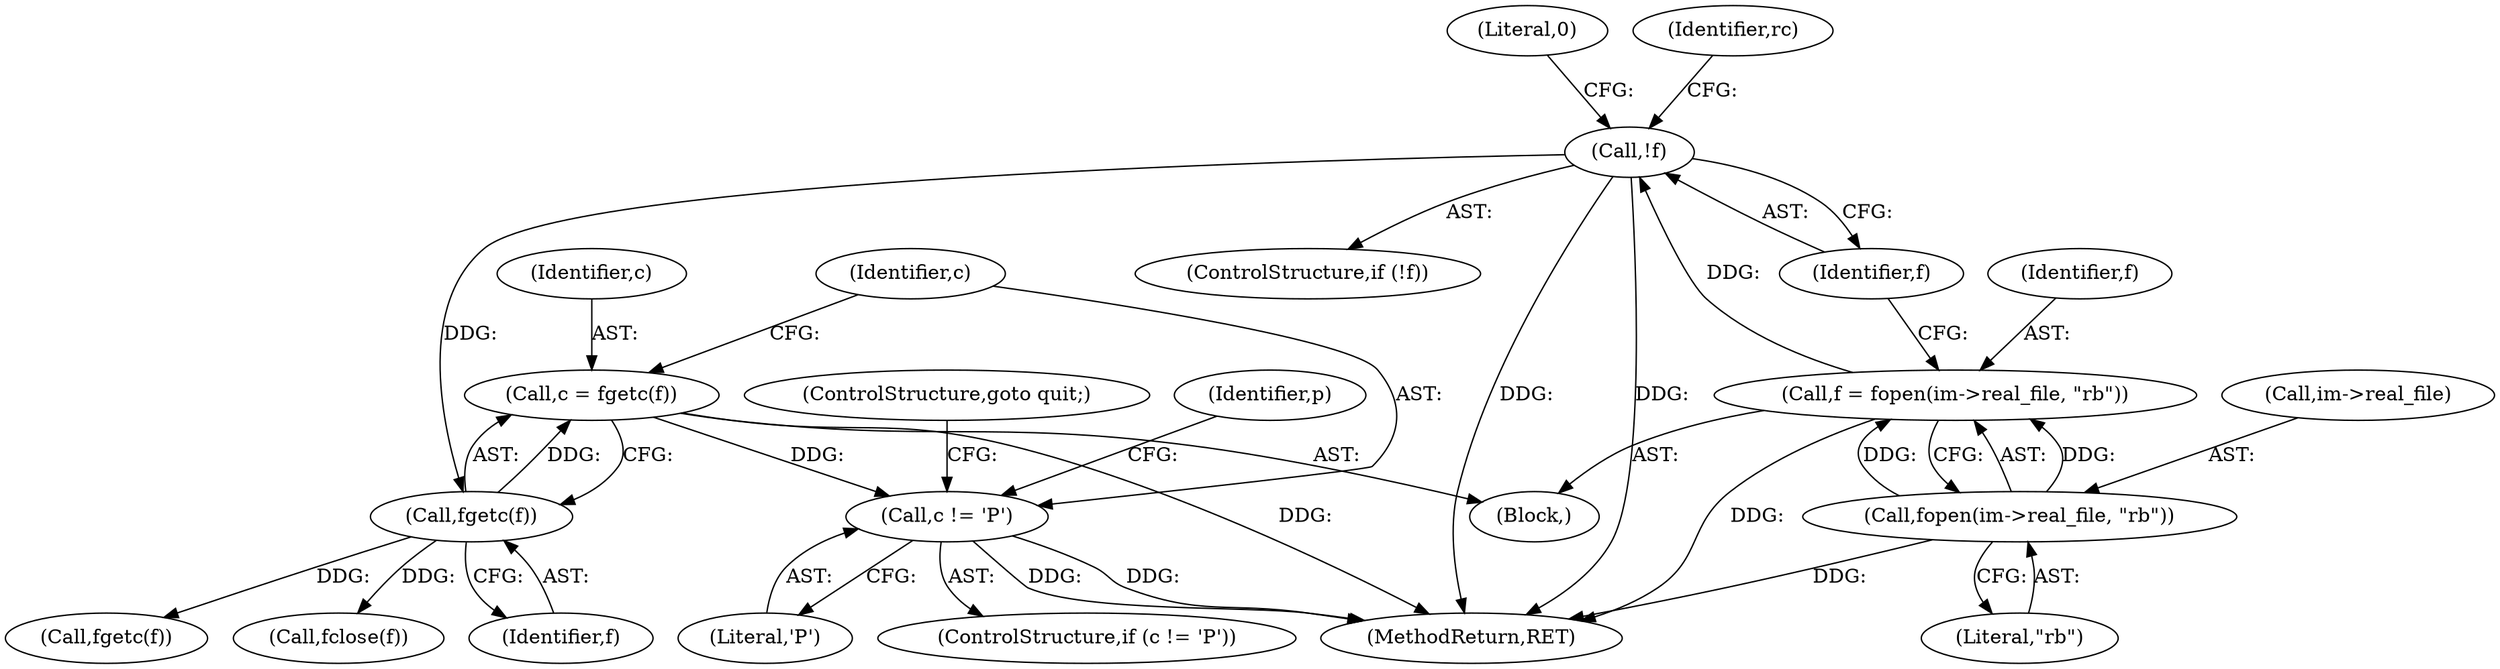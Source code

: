 digraph "0_enlightment_c21beaf1780cf3ca291735ae7d58a3dde63277a2@API" {
"1000190" [label="(Call,c = fgetc(f))"];
"1000192" [label="(Call,fgetc(f))"];
"1000183" [label="(Call,!f)"];
"1000175" [label="(Call,f = fopen(im->real_file, \"rb\"))"];
"1000177" [label="(Call,fopen(im->real_file, \"rb\"))"];
"1000195" [label="(Call,c != 'P')"];
"1000178" [label="(Call,im->real_file)"];
"1000195" [label="(Call,c != 'P')"];
"1000198" [label="(ControlStructure,goto quit;)"];
"1000191" [label="(Identifier,c)"];
"1000186" [label="(Literal,0)"];
"1000197" [label="(Literal,'P')"];
"1000200" [label="(Identifier,p)"];
"1000182" [label="(ControlStructure,if (!f))"];
"1000134" [label="(Block,)"];
"1000201" [label="(Call,fgetc(f))"];
"1000196" [label="(Identifier,c)"];
"1001750" [label="(MethodReturn,RET)"];
"1000192" [label="(Call,fgetc(f))"];
"1000188" [label="(Identifier,rc)"];
"1000194" [label="(ControlStructure,if (c != 'P'))"];
"1000184" [label="(Identifier,f)"];
"1000183" [label="(Call,!f)"];
"1001746" [label="(Call,fclose(f))"];
"1000181" [label="(Literal,\"rb\")"];
"1000176" [label="(Identifier,f)"];
"1000190" [label="(Call,c = fgetc(f))"];
"1000175" [label="(Call,f = fopen(im->real_file, \"rb\"))"];
"1000193" [label="(Identifier,f)"];
"1000177" [label="(Call,fopen(im->real_file, \"rb\"))"];
"1000190" -> "1000134"  [label="AST: "];
"1000190" -> "1000192"  [label="CFG: "];
"1000191" -> "1000190"  [label="AST: "];
"1000192" -> "1000190"  [label="AST: "];
"1000196" -> "1000190"  [label="CFG: "];
"1000190" -> "1001750"  [label="DDG: "];
"1000192" -> "1000190"  [label="DDG: "];
"1000190" -> "1000195"  [label="DDG: "];
"1000192" -> "1000193"  [label="CFG: "];
"1000193" -> "1000192"  [label="AST: "];
"1000183" -> "1000192"  [label="DDG: "];
"1000192" -> "1000201"  [label="DDG: "];
"1000192" -> "1001746"  [label="DDG: "];
"1000183" -> "1000182"  [label="AST: "];
"1000183" -> "1000184"  [label="CFG: "];
"1000184" -> "1000183"  [label="AST: "];
"1000186" -> "1000183"  [label="CFG: "];
"1000188" -> "1000183"  [label="CFG: "];
"1000183" -> "1001750"  [label="DDG: "];
"1000183" -> "1001750"  [label="DDG: "];
"1000175" -> "1000183"  [label="DDG: "];
"1000175" -> "1000134"  [label="AST: "];
"1000175" -> "1000177"  [label="CFG: "];
"1000176" -> "1000175"  [label="AST: "];
"1000177" -> "1000175"  [label="AST: "];
"1000184" -> "1000175"  [label="CFG: "];
"1000175" -> "1001750"  [label="DDG: "];
"1000177" -> "1000175"  [label="DDG: "];
"1000177" -> "1000175"  [label="DDG: "];
"1000177" -> "1000181"  [label="CFG: "];
"1000178" -> "1000177"  [label="AST: "];
"1000181" -> "1000177"  [label="AST: "];
"1000177" -> "1001750"  [label="DDG: "];
"1000195" -> "1000194"  [label="AST: "];
"1000195" -> "1000197"  [label="CFG: "];
"1000196" -> "1000195"  [label="AST: "];
"1000197" -> "1000195"  [label="AST: "];
"1000198" -> "1000195"  [label="CFG: "];
"1000200" -> "1000195"  [label="CFG: "];
"1000195" -> "1001750"  [label="DDG: "];
"1000195" -> "1001750"  [label="DDG: "];
}
